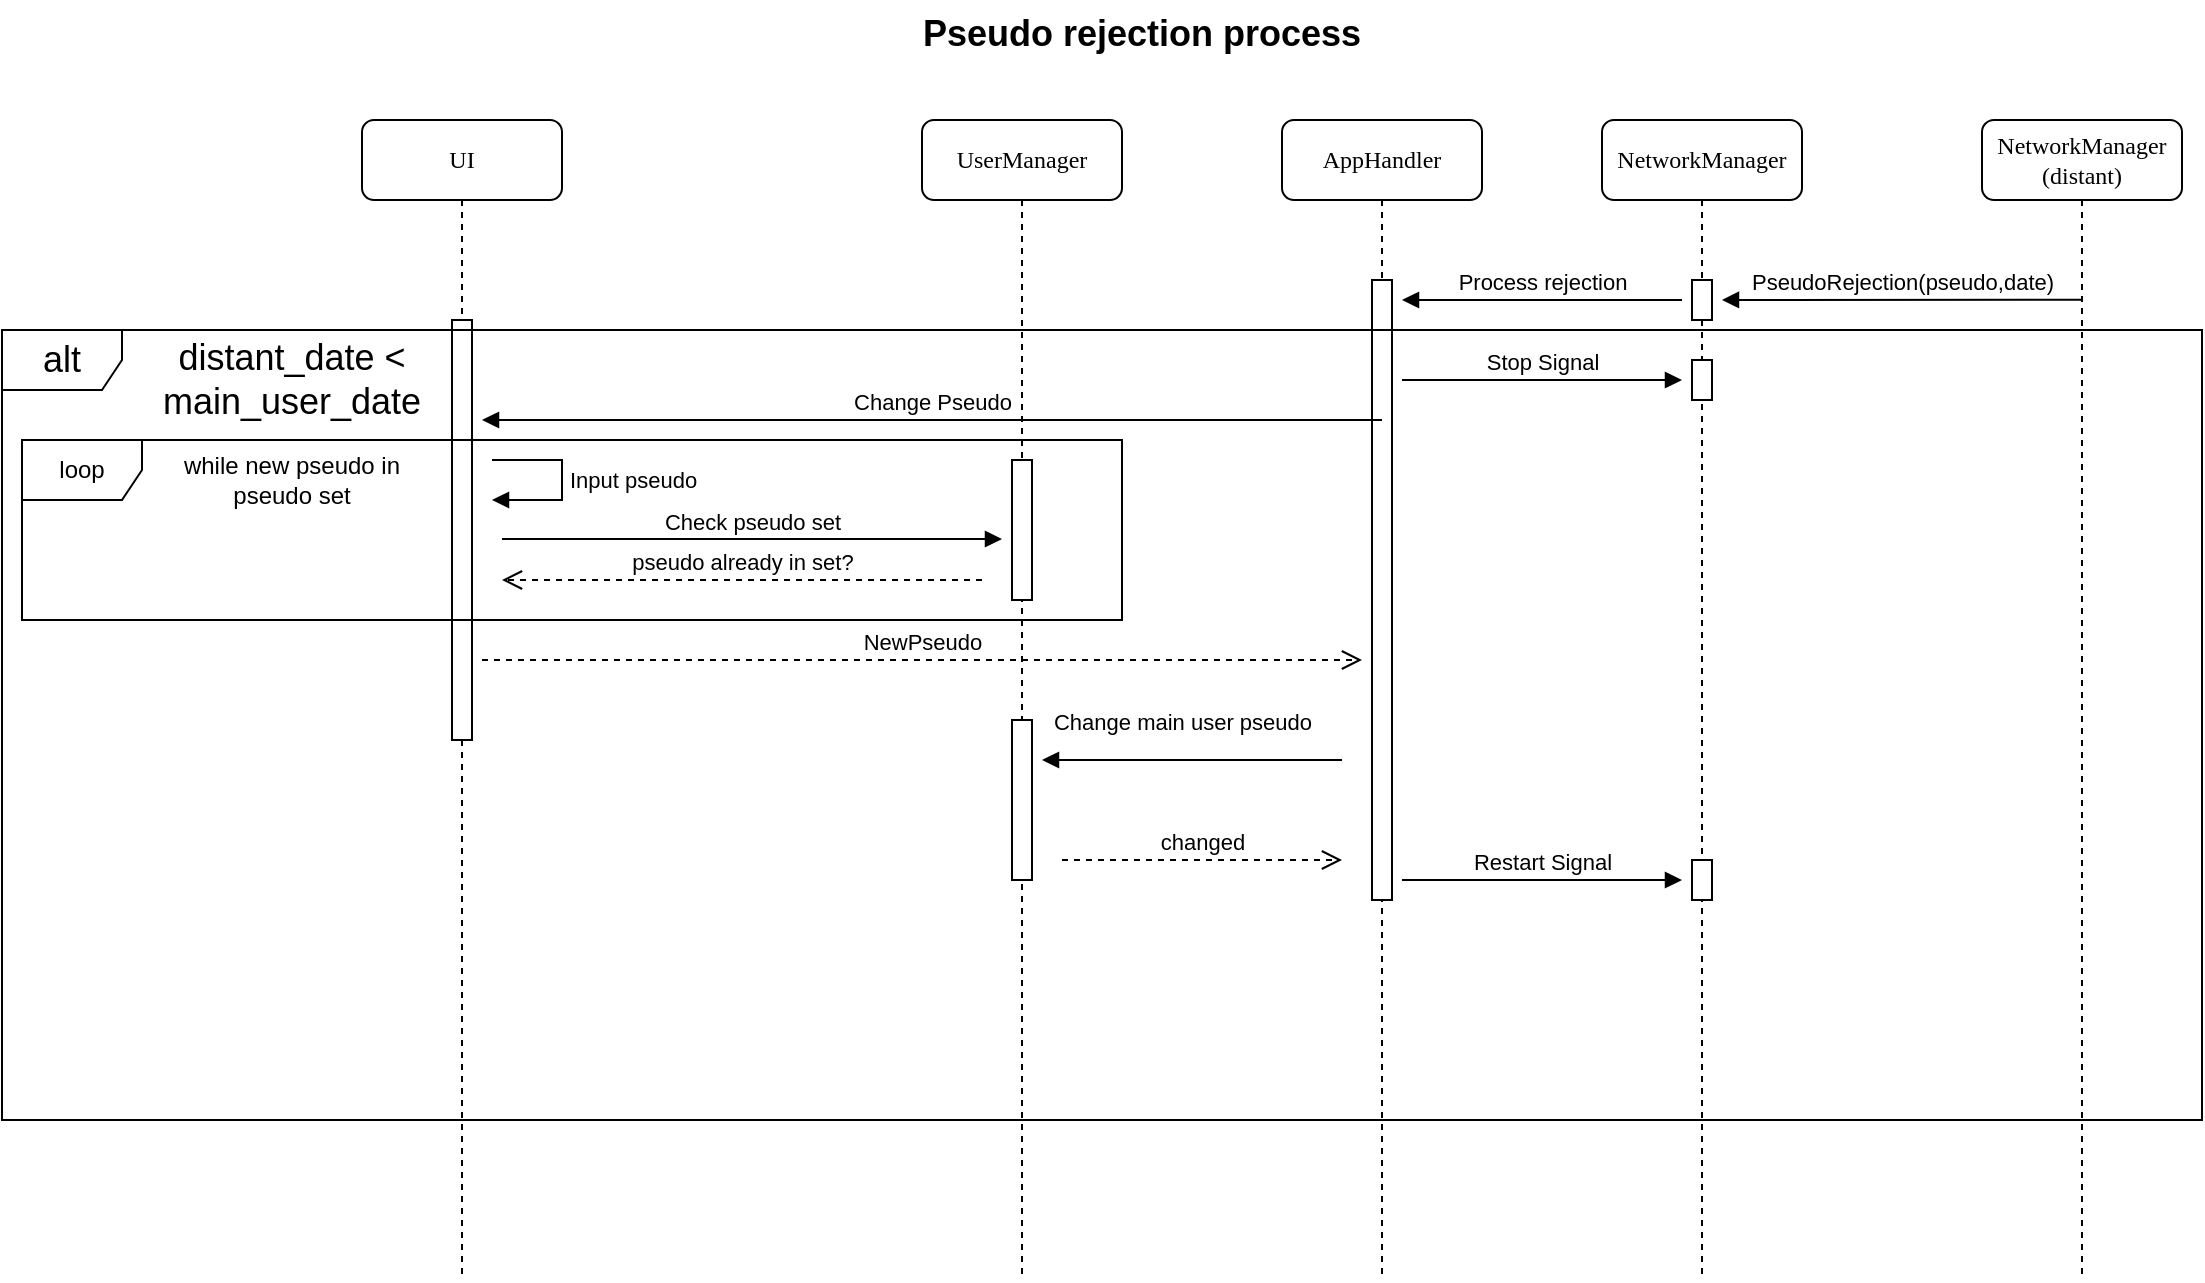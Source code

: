 <mxfile version="12.4.7" type="device"><diagram name="Page-1" id="13e1069c-82ec-6db2-03f1-153e76fe0fe0"><mxGraphModel dx="2522" dy="700" grid="1" gridSize="10" guides="1" tooltips="1" connect="1" arrows="1" fold="1" page="1" pageScale="1" pageWidth="1100" pageHeight="850" background="#ffffff" math="0" shadow="0"><root><mxCell id="0"/><mxCell id="1" parent="0"/><mxCell id="7baba1c4bc27f4b0-7" value="UserManager" style="shape=umlLifeline;perimeter=lifelinePerimeter;whiteSpace=wrap;html=1;container=1;collapsible=0;recursiveResize=0;outlineConnect=0;rounded=1;shadow=0;comic=0;labelBackgroundColor=none;strokeWidth=1;fontFamily=Verdana;fontSize=12;align=center;" parent="1" vertex="1"><mxGeometry x="310" y="80" width="100" height="580" as="geometry"/></mxCell><mxCell id="HZlfs48vebn5B1kaSdH9-12" value="" style="html=1;points=[];perimeter=orthogonalPerimeter;" vertex="1" parent="7baba1c4bc27f4b0-7"><mxGeometry x="45" y="300" width="10" height="80" as="geometry"/></mxCell><mxCell id="7baba1c4bc27f4b0-8" value="UI" style="shape=umlLifeline;perimeter=lifelinePerimeter;whiteSpace=wrap;html=1;container=1;collapsible=0;recursiveResize=0;outlineConnect=0;rounded=1;shadow=0;comic=0;labelBackgroundColor=none;strokeWidth=1;fontFamily=Verdana;fontSize=12;align=center;" parent="1" vertex="1"><mxGeometry x="30" y="80" width="100" height="580" as="geometry"/></mxCell><mxCell id="HZlfs48vebn5B1kaSdH9-9" value="" style="html=1;points=[];perimeter=orthogonalPerimeter;" vertex="1" parent="7baba1c4bc27f4b0-8"><mxGeometry x="45" y="100" width="10" height="210" as="geometry"/></mxCell><mxCell id="HZlfs48vebn5B1kaSdH9-1" value="AppHandler" style="shape=umlLifeline;perimeter=lifelinePerimeter;whiteSpace=wrap;html=1;container=1;collapsible=0;recursiveResize=0;outlineConnect=0;rounded=1;shadow=0;comic=0;labelBackgroundColor=none;strokeWidth=1;fontFamily=Verdana;fontSize=12;align=center;" vertex="1" parent="1"><mxGeometry x="490" y="80" width="100" height="580" as="geometry"/></mxCell><mxCell id="HZlfs48vebn5B1kaSdH9-8" value="" style="html=1;points=[];perimeter=orthogonalPerimeter;" vertex="1" parent="HZlfs48vebn5B1kaSdH9-1"><mxGeometry x="45" y="80" width="10" height="310" as="geometry"/></mxCell><mxCell id="HZlfs48vebn5B1kaSdH9-2" value="NetworkManager" style="shape=umlLifeline;perimeter=lifelinePerimeter;whiteSpace=wrap;html=1;container=1;collapsible=0;recursiveResize=0;outlineConnect=0;rounded=1;shadow=0;comic=0;labelBackgroundColor=none;strokeWidth=1;fontFamily=Verdana;fontSize=12;align=center;" vertex="1" parent="1"><mxGeometry x="650" y="80" width="100" height="580" as="geometry"/></mxCell><mxCell id="HZlfs48vebn5B1kaSdH9-5" value="" style="html=1;points=[];perimeter=orthogonalPerimeter;" vertex="1" parent="HZlfs48vebn5B1kaSdH9-2"><mxGeometry x="45" y="80" width="10" height="20" as="geometry"/></mxCell><mxCell id="HZlfs48vebn5B1kaSdH9-19" value="" style="html=1;points=[];perimeter=orthogonalPerimeter;" vertex="1" parent="HZlfs48vebn5B1kaSdH9-2"><mxGeometry x="45" y="370" width="10" height="20" as="geometry"/></mxCell><mxCell id="HZlfs48vebn5B1kaSdH9-23" value="" style="html=1;points=[];perimeter=orthogonalPerimeter;" vertex="1" parent="HZlfs48vebn5B1kaSdH9-2"><mxGeometry x="45" y="120" width="10" height="20" as="geometry"/></mxCell><mxCell id="HZlfs48vebn5B1kaSdH9-3" value="NetworkManager&lt;br&gt;(distant)" style="shape=umlLifeline;perimeter=lifelinePerimeter;whiteSpace=wrap;html=1;container=1;collapsible=0;recursiveResize=0;outlineConnect=0;rounded=1;shadow=0;comic=0;labelBackgroundColor=none;strokeWidth=1;fontFamily=Verdana;fontSize=12;align=center;" vertex="1" parent="1"><mxGeometry x="840" y="80" width="100" height="580" as="geometry"/></mxCell><mxCell id="HZlfs48vebn5B1kaSdH9-4" value="PseudoRejection(pseudo,date)" style="html=1;verticalAlign=bottom;endArrow=block;exitX=0.5;exitY=0.155;exitDx=0;exitDy=0;exitPerimeter=0;" edge="1" parent="1" source="HZlfs48vebn5B1kaSdH9-3"><mxGeometry width="80" relative="1" as="geometry"><mxPoint x="30" y="680" as="sourcePoint"/><mxPoint x="710" y="170" as="targetPoint"/></mxGeometry></mxCell><mxCell id="HZlfs48vebn5B1kaSdH9-10" value="Change Pseudo" style="html=1;verticalAlign=bottom;endArrow=block;" edge="1" parent="1"><mxGeometry width="80" relative="1" as="geometry"><mxPoint x="540" y="230" as="sourcePoint"/><mxPoint x="90" y="230" as="targetPoint"/></mxGeometry></mxCell><mxCell id="HZlfs48vebn5B1kaSdH9-11" value="NewPseudo" style="html=1;verticalAlign=bottom;endArrow=open;dashed=1;endSize=8;" edge="1" parent="1"><mxGeometry relative="1" as="geometry"><mxPoint x="90" y="350" as="sourcePoint"/><mxPoint x="530" y="350" as="targetPoint"/></mxGeometry></mxCell><mxCell id="HZlfs48vebn5B1kaSdH9-13" value="Change main user pseudo" style="html=1;verticalAlign=bottom;endArrow=block;" edge="1" parent="1"><mxGeometry x="0.067" y="-10" width="80" relative="1" as="geometry"><mxPoint x="520" y="400" as="sourcePoint"/><mxPoint x="370" y="400" as="targetPoint"/><mxPoint as="offset"/></mxGeometry></mxCell><mxCell id="HZlfs48vebn5B1kaSdH9-14" value="changed" style="html=1;verticalAlign=bottom;endArrow=open;dashed=1;endSize=8;" edge="1" parent="1"><mxGeometry relative="1" as="geometry"><mxPoint x="380" y="450" as="sourcePoint"/><mxPoint x="520" y="450" as="targetPoint"/></mxGeometry></mxCell><mxCell id="HZlfs48vebn5B1kaSdH9-17" value="Stop Signal" style="html=1;verticalAlign=bottom;endArrow=block;" edge="1" parent="1"><mxGeometry width="80" relative="1" as="geometry"><mxPoint x="550" y="210" as="sourcePoint"/><mxPoint x="690" y="210" as="targetPoint"/></mxGeometry></mxCell><mxCell id="HZlfs48vebn5B1kaSdH9-18" value="Restart Signal" style="html=1;verticalAlign=bottom;endArrow=block;" edge="1" parent="1"><mxGeometry width="80" relative="1" as="geometry"><mxPoint x="550" y="460" as="sourcePoint"/><mxPoint x="690" y="460" as="targetPoint"/></mxGeometry></mxCell><mxCell id="HZlfs48vebn5B1kaSdH9-22" value="Process rejection" style="html=1;verticalAlign=bottom;endArrow=block;" edge="1" parent="1"><mxGeometry width="80" relative="1" as="geometry"><mxPoint x="690" y="170" as="sourcePoint"/><mxPoint x="550" y="170" as="targetPoint"/></mxGeometry></mxCell><mxCell id="HZlfs48vebn5B1kaSdH9-26" value="Input pseudo" style="edgeStyle=orthogonalEdgeStyle;html=1;align=left;spacingLeft=2;endArrow=block;rounded=0;" edge="1" parent="1"><mxGeometry relative="1" as="geometry"><mxPoint x="95" y="250" as="sourcePoint"/><Array as="points"><mxPoint x="130" y="250"/><mxPoint x="130" y="270"/></Array><mxPoint x="95" y="270" as="targetPoint"/></mxGeometry></mxCell><mxCell id="HZlfs48vebn5B1kaSdH9-27" value="Check pseudo set" style="html=1;verticalAlign=bottom;endArrow=block;" edge="1" parent="1"><mxGeometry width="80" relative="1" as="geometry"><mxPoint x="100" y="289.5" as="sourcePoint"/><mxPoint x="350" y="289.5" as="targetPoint"/></mxGeometry></mxCell><mxCell id="HZlfs48vebn5B1kaSdH9-28" value="" style="html=1;points=[];perimeter=orthogonalPerimeter;" vertex="1" parent="1"><mxGeometry x="355" y="250" width="10" height="70" as="geometry"/></mxCell><mxCell id="HZlfs48vebn5B1kaSdH9-29" value="pseudo already in set?" style="html=1;verticalAlign=bottom;endArrow=open;dashed=1;endSize=8;" edge="1" parent="1"><mxGeometry relative="1" as="geometry"><mxPoint x="340" y="310" as="sourcePoint"/><mxPoint x="100" y="310" as="targetPoint"/></mxGeometry></mxCell><mxCell id="HZlfs48vebn5B1kaSdH9-30" value="loop" style="shape=umlFrame;whiteSpace=wrap;html=1;" vertex="1" parent="1"><mxGeometry x="-140" y="240" width="550" height="90" as="geometry"/></mxCell><mxCell id="HZlfs48vebn5B1kaSdH9-37" value="while new pseudo in pseudo set" style="text;html=1;strokeColor=none;fillColor=none;align=center;verticalAlign=middle;whiteSpace=wrap;rounded=0;" vertex="1" parent="1"><mxGeometry x="-80" y="250" width="150" height="20" as="geometry"/></mxCell><mxCell id="HZlfs48vebn5B1kaSdH9-38" value="Pseudo rejection process" style="text;align=center;fontStyle=1;verticalAlign=middle;spacingLeft=3;spacingRight=3;strokeColor=none;rotatable=0;points=[[0,0.5],[1,0.5]];portConstraint=eastwest;fontSize=18;" vertex="1" parent="1"><mxGeometry x="270" y="20" width="300" height="30" as="geometry"/></mxCell><mxCell id="HZlfs48vebn5B1kaSdH9-39" value="alt" style="shape=umlFrame;whiteSpace=wrap;html=1;fontSize=18;" vertex="1" parent="1"><mxGeometry x="-150" y="185" width="1100" height="395" as="geometry"/></mxCell><mxCell id="HZlfs48vebn5B1kaSdH9-40" value="distant_date &amp;lt; main_user_date" style="text;html=1;strokeColor=none;fillColor=none;align=center;verticalAlign=middle;whiteSpace=wrap;rounded=0;fontSize=18;" vertex="1" parent="1"><mxGeometry x="-115" y="190" width="220" height="40" as="geometry"/></mxCell></root></mxGraphModel></diagram></mxfile>